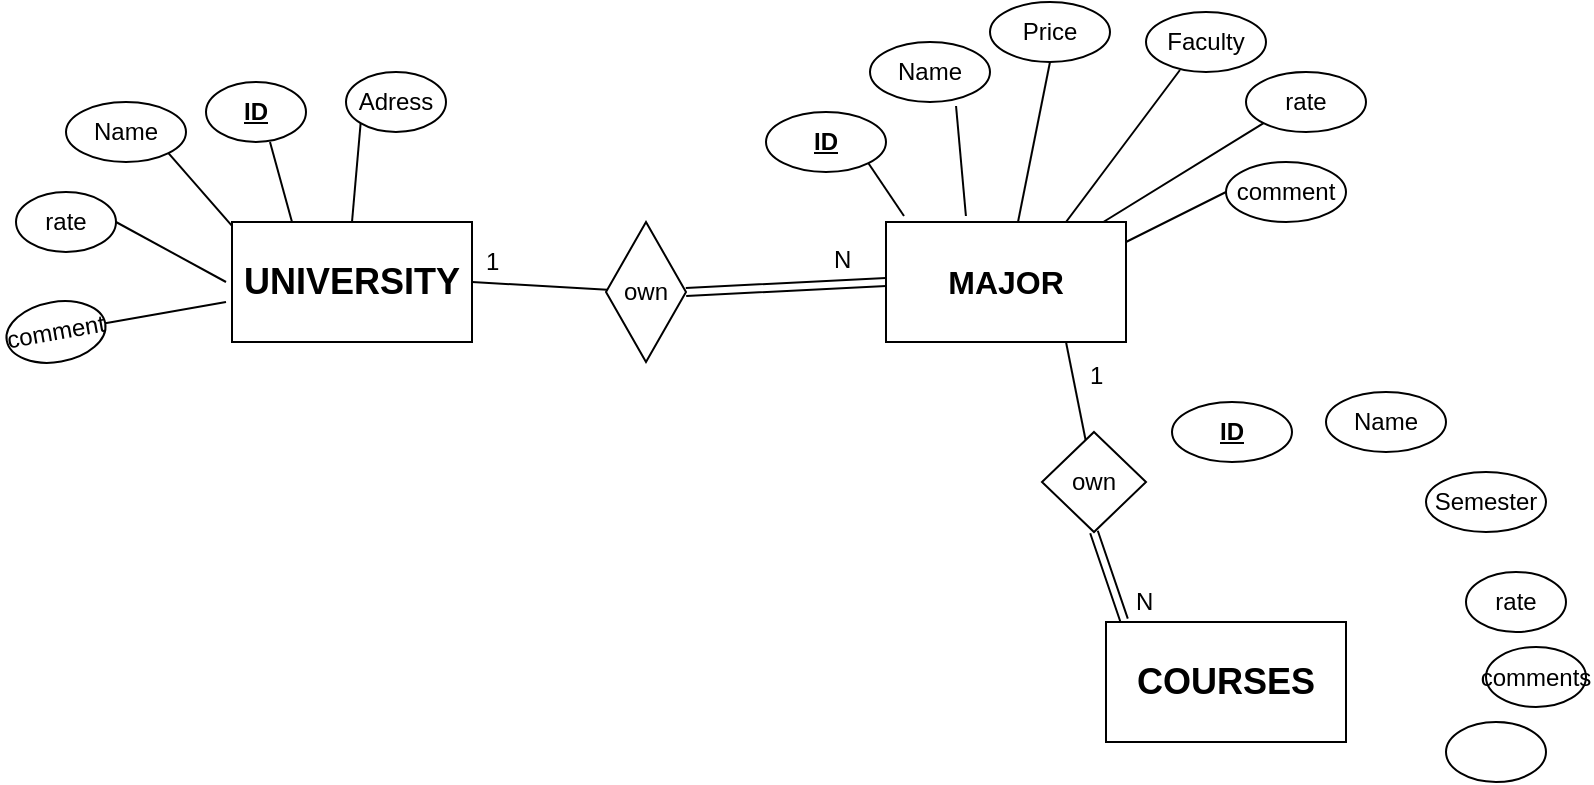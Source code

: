 <mxfile pages="1" version="11.2.8" type="github"><diagram id="ijWr5Q5TSFlggRzHRXla" name="Page-1"><mxGraphModel dx="854" dy="436" grid="1" gridSize="10" guides="1" tooltips="1" connect="1" arrows="1" fold="1" page="1" pageScale="1" pageWidth="827" pageHeight="1169" math="0" shadow="0"><root><mxCell id="0"/><mxCell id="1" parent="0"/><mxCell id="vDg2-cKgCwArfojbxyv1-2" value="&lt;b&gt;&lt;font style=&quot;font-size: 18px&quot;&gt;UNIVERSITY&lt;/font&gt;&lt;/b&gt;" style="rounded=0;whiteSpace=wrap;html=1;" vertex="1" parent="1"><mxGeometry x="233" y="210" width="120" height="60" as="geometry"/></mxCell><mxCell id="vDg2-cKgCwArfojbxyv1-3" value="&lt;font size=&quot;3&quot;&gt;&lt;b&gt;MAJOR&lt;/b&gt;&lt;/font&gt;" style="rounded=0;whiteSpace=wrap;html=1;" vertex="1" parent="1"><mxGeometry x="560" y="210" width="120" height="60" as="geometry"/></mxCell><mxCell id="vDg2-cKgCwArfojbxyv1-6" value="" style="endArrow=none;html=1;exitX=1;exitY=0.5;exitDx=0;exitDy=0;" edge="1" parent="1" source="vDg2-cKgCwArfojbxyv1-2" target="vDg2-cKgCwArfojbxyv1-7"><mxGeometry width="50" height="50" relative="1" as="geometry"><mxPoint x="230" y="340" as="sourcePoint"/><mxPoint x="420" y="240" as="targetPoint"/></mxGeometry></mxCell><mxCell id="vDg2-cKgCwArfojbxyv1-7" value="own" style="rhombus;whiteSpace=wrap;html=1;" vertex="1" parent="1"><mxGeometry x="420" y="210" width="40" height="70" as="geometry"/></mxCell><mxCell id="vDg2-cKgCwArfojbxyv1-9" value="Name" style="ellipse;whiteSpace=wrap;html=1;" vertex="1" parent="1"><mxGeometry x="150" y="150" width="60" height="30" as="geometry"/></mxCell><mxCell id="vDg2-cKgCwArfojbxyv1-10" value="Adress" style="ellipse;whiteSpace=wrap;html=1;" vertex="1" parent="1"><mxGeometry x="290" y="135" width="50" height="30" as="geometry"/></mxCell><mxCell id="vDg2-cKgCwArfojbxyv1-11" value="&lt;b&gt;&lt;u&gt;ID&lt;/u&gt;&lt;/b&gt;" style="ellipse;whiteSpace=wrap;html=1;" vertex="1" parent="1"><mxGeometry x="220" y="140" width="50" height="30" as="geometry"/></mxCell><mxCell id="vDg2-cKgCwArfojbxyv1-12" value="rate" style="ellipse;whiteSpace=wrap;html=1;" vertex="1" parent="1"><mxGeometry x="125" y="195" width="50" height="30" as="geometry"/></mxCell><mxCell id="vDg2-cKgCwArfojbxyv1-15" value="" style="endArrow=none;html=1;exitX=1;exitY=0.5;exitDx=0;exitDy=0;" edge="1" parent="1" source="vDg2-cKgCwArfojbxyv1-12"><mxGeometry width="50" height="50" relative="1" as="geometry"><mxPoint x="130" y="350" as="sourcePoint"/><mxPoint x="230" y="240" as="targetPoint"/></mxGeometry></mxCell><mxCell id="vDg2-cKgCwArfojbxyv1-16" value="" style="endArrow=none;html=1;entryX=0;entryY=0.033;entryDx=0;entryDy=0;entryPerimeter=0;exitX=1;exitY=1;exitDx=0;exitDy=0;" edge="1" parent="1" source="vDg2-cKgCwArfojbxyv1-9" target="vDg2-cKgCwArfojbxyv1-2"><mxGeometry width="50" height="50" relative="1" as="geometry"><mxPoint x="130" y="350" as="sourcePoint"/><mxPoint x="180" y="300" as="targetPoint"/></mxGeometry></mxCell><mxCell id="vDg2-cKgCwArfojbxyv1-17" value="" style="endArrow=none;html=1;entryX=0.64;entryY=1;entryDx=0;entryDy=0;entryPerimeter=0;exitX=0.25;exitY=0;exitDx=0;exitDy=0;" edge="1" parent="1" source="vDg2-cKgCwArfojbxyv1-2" target="vDg2-cKgCwArfojbxyv1-11"><mxGeometry width="50" height="50" relative="1" as="geometry"><mxPoint x="130" y="420" as="sourcePoint"/><mxPoint x="180" y="370" as="targetPoint"/></mxGeometry></mxCell><mxCell id="vDg2-cKgCwArfojbxyv1-18" value="" style="endArrow=none;html=1;entryX=0;entryY=1;entryDx=0;entryDy=0;exitX=0.5;exitY=0;exitDx=0;exitDy=0;" edge="1" parent="1" source="vDg2-cKgCwArfojbxyv1-2" target="vDg2-cKgCwArfojbxyv1-10"><mxGeometry width="50" height="50" relative="1" as="geometry"><mxPoint x="130" y="490" as="sourcePoint"/><mxPoint x="180" y="440" as="targetPoint"/></mxGeometry></mxCell><mxCell id="vDg2-cKgCwArfojbxyv1-19" value="comment" style="ellipse;whiteSpace=wrap;html=1;rotation=-10;" vertex="1" parent="1"><mxGeometry x="120" y="250" width="50" height="30" as="geometry"/></mxCell><mxCell id="vDg2-cKgCwArfojbxyv1-20" value="" style="endArrow=none;html=1;exitX=1;exitY=0.5;exitDx=0;exitDy=0;" edge="1" parent="1" source="vDg2-cKgCwArfojbxyv1-19"><mxGeometry width="50" height="50" relative="1" as="geometry"><mxPoint x="120" y="360" as="sourcePoint"/><mxPoint x="230" y="250" as="targetPoint"/></mxGeometry></mxCell><mxCell id="vDg2-cKgCwArfojbxyv1-21" value="" style="shape=link;html=1;entryX=0;entryY=0.5;entryDx=0;entryDy=0;exitX=1;exitY=0.5;exitDx=0;exitDy=0;" edge="1" parent="1" source="vDg2-cKgCwArfojbxyv1-7" target="vDg2-cKgCwArfojbxyv1-3"><mxGeometry width="50" height="50" relative="1" as="geometry"><mxPoint x="120" y="360" as="sourcePoint"/><mxPoint x="170" y="310" as="targetPoint"/></mxGeometry></mxCell><mxCell id="vDg2-cKgCwArfojbxyv1-22" value="1" style="text;html=1;resizable=0;points=[];autosize=1;align=left;verticalAlign=top;spacingTop=-4;" vertex="1" parent="1"><mxGeometry x="358" y="220" width="20" height="20" as="geometry"/></mxCell><mxCell id="vDg2-cKgCwArfojbxyv1-23" value="N" style="text;html=1;resizable=0;points=[];autosize=1;align=left;verticalAlign=top;spacingTop=-4;" vertex="1" parent="1"><mxGeometry x="532" y="219" width="20" height="20" as="geometry"/></mxCell><mxCell id="vDg2-cKgCwArfojbxyv1-24" value="&lt;u&gt;&lt;b&gt;ID&lt;/b&gt;&lt;/u&gt;" style="ellipse;whiteSpace=wrap;html=1;" vertex="1" parent="1"><mxGeometry x="500" y="155" width="60" height="30" as="geometry"/></mxCell><mxCell id="vDg2-cKgCwArfojbxyv1-25" value="Name" style="ellipse;whiteSpace=wrap;html=1;" vertex="1" parent="1"><mxGeometry x="552" y="120" width="60" height="30" as="geometry"/></mxCell><mxCell id="vDg2-cKgCwArfojbxyv1-26" value="Faculty" style="ellipse;whiteSpace=wrap;html=1;" vertex="1" parent="1"><mxGeometry x="690" y="105" width="60" height="30" as="geometry"/></mxCell><mxCell id="vDg2-cKgCwArfojbxyv1-27" value="Price" style="ellipse;whiteSpace=wrap;html=1;" vertex="1" parent="1"><mxGeometry x="612" y="100" width="60" height="30" as="geometry"/></mxCell><mxCell id="vDg2-cKgCwArfojbxyv1-28" value="rate" style="ellipse;whiteSpace=wrap;html=1;" vertex="1" parent="1"><mxGeometry x="740" y="135" width="60" height="30" as="geometry"/></mxCell><mxCell id="vDg2-cKgCwArfojbxyv1-30" value="comment" style="ellipse;whiteSpace=wrap;html=1;" vertex="1" parent="1"><mxGeometry x="730" y="180" width="60" height="30" as="geometry"/></mxCell><mxCell id="vDg2-cKgCwArfojbxyv1-34" value="" style="endArrow=none;html=1;entryX=0.075;entryY=-0.05;entryDx=0;entryDy=0;entryPerimeter=0;exitX=1;exitY=1;exitDx=0;exitDy=0;" edge="1" parent="1" source="vDg2-cKgCwArfojbxyv1-24" target="vDg2-cKgCwArfojbxyv1-3"><mxGeometry width="50" height="50" relative="1" as="geometry"><mxPoint x="120" y="370" as="sourcePoint"/><mxPoint x="170" y="320" as="targetPoint"/></mxGeometry></mxCell><mxCell id="vDg2-cKgCwArfojbxyv1-35" value="" style="endArrow=none;html=1;entryX=0.717;entryY=1.067;entryDx=0;entryDy=0;entryPerimeter=0;exitX=0.333;exitY=-0.05;exitDx=0;exitDy=0;exitPerimeter=0;" edge="1" parent="1" source="vDg2-cKgCwArfojbxyv1-3" target="vDg2-cKgCwArfojbxyv1-25"><mxGeometry width="50" height="50" relative="1" as="geometry"><mxPoint x="120" y="440" as="sourcePoint"/><mxPoint x="170" y="390" as="targetPoint"/></mxGeometry></mxCell><mxCell id="vDg2-cKgCwArfojbxyv1-36" value="" style="endArrow=none;html=1;entryX=0;entryY=0.5;entryDx=0;entryDy=0;" edge="1" parent="1" target="vDg2-cKgCwArfojbxyv1-30"><mxGeometry width="50" height="50" relative="1" as="geometry"><mxPoint x="680" y="220" as="sourcePoint"/><mxPoint x="170" y="460" as="targetPoint"/></mxGeometry></mxCell><mxCell id="vDg2-cKgCwArfojbxyv1-37" value="" style="endArrow=none;html=1;exitX=0.5;exitY=1;exitDx=0;exitDy=0;" edge="1" parent="1" source="vDg2-cKgCwArfojbxyv1-27" target="vDg2-cKgCwArfojbxyv1-3"><mxGeometry width="50" height="50" relative="1" as="geometry"><mxPoint x="510" y="320" as="sourcePoint"/><mxPoint x="720" y="300" as="targetPoint"/></mxGeometry></mxCell><mxCell id="vDg2-cKgCwArfojbxyv1-38" value="" style="endArrow=none;html=1;entryX=0;entryY=1;entryDx=0;entryDy=0;" edge="1" parent="1" source="vDg2-cKgCwArfojbxyv1-3" target="vDg2-cKgCwArfojbxyv1-28"><mxGeometry width="50" height="50" relative="1" as="geometry"><mxPoint x="120" y="360" as="sourcePoint"/><mxPoint x="170" y="310" as="targetPoint"/></mxGeometry></mxCell><mxCell id="vDg2-cKgCwArfojbxyv1-39" value="" style="endArrow=none;html=1;entryX=0.283;entryY=0.967;entryDx=0;entryDy=0;entryPerimeter=0;exitX=0.75;exitY=0;exitDx=0;exitDy=0;" edge="1" parent="1" source="vDg2-cKgCwArfojbxyv1-3" target="vDg2-cKgCwArfojbxyv1-26"><mxGeometry width="50" height="50" relative="1" as="geometry"><mxPoint x="120" y="430" as="sourcePoint"/><mxPoint x="170" y="380" as="targetPoint"/></mxGeometry></mxCell><mxCell id="vDg2-cKgCwArfojbxyv1-40" value="&lt;b&gt;&lt;font style=&quot;font-size: 18px&quot;&gt;COURSES&lt;/font&gt;&lt;/b&gt;" style="rounded=0;whiteSpace=wrap;html=1;" vertex="1" parent="1"><mxGeometry x="670" y="410" width="120" height="60" as="geometry"/></mxCell><mxCell id="vDg2-cKgCwArfojbxyv1-41" value="" style="endArrow=none;html=1;entryX=0.75;entryY=1;entryDx=0;entryDy=0;" edge="1" parent="1" target="vDg2-cKgCwArfojbxyv1-3"><mxGeometry width="50" height="50" relative="1" as="geometry"><mxPoint x="660" y="320" as="sourcePoint"/><mxPoint x="220" y="490" as="targetPoint"/></mxGeometry></mxCell><mxCell id="vDg2-cKgCwArfojbxyv1-42" value="own" style="rhombus;whiteSpace=wrap;html=1;" vertex="1" parent="1"><mxGeometry x="638" y="315" width="52" height="50" as="geometry"/></mxCell><mxCell id="vDg2-cKgCwArfojbxyv1-43" value="" style="shape=link;html=1;entryX=0.5;entryY=1;entryDx=0;entryDy=0;exitX=0.075;exitY=-0.017;exitDx=0;exitDy=0;exitPerimeter=0;" edge="1" parent="1" source="vDg2-cKgCwArfojbxyv1-40" target="vDg2-cKgCwArfojbxyv1-42"><mxGeometry width="50" height="50" relative="1" as="geometry"><mxPoint x="170" y="540" as="sourcePoint"/><mxPoint x="220" y="490" as="targetPoint"/></mxGeometry></mxCell><mxCell id="vDg2-cKgCwArfojbxyv1-44" value="N" style="text;html=1;resizable=0;points=[];autosize=1;align=left;verticalAlign=top;spacingTop=-4;" vertex="1" parent="1"><mxGeometry x="683" y="390" width="20" height="20" as="geometry"/></mxCell><mxCell id="vDg2-cKgCwArfojbxyv1-45" value="1" style="text;html=1;resizable=0;points=[];autosize=1;align=left;verticalAlign=top;spacingTop=-4;" vertex="1" parent="1"><mxGeometry x="660" y="277" width="20" height="20" as="geometry"/></mxCell><mxCell id="vDg2-cKgCwArfojbxyv1-46" value="Semester" style="ellipse;whiteSpace=wrap;html=1;" vertex="1" parent="1"><mxGeometry x="830" y="335" width="60" height="30" as="geometry"/></mxCell><mxCell id="vDg2-cKgCwArfojbxyv1-47" value="Name" style="ellipse;whiteSpace=wrap;html=1;" vertex="1" parent="1"><mxGeometry x="780" y="295" width="60" height="30" as="geometry"/></mxCell><mxCell id="vDg2-cKgCwArfojbxyv1-48" value="&lt;u&gt;&lt;b&gt;ID&lt;/b&gt;&lt;/u&gt;" style="ellipse;whiteSpace=wrap;html=1;" vertex="1" parent="1"><mxGeometry x="703" y="300" width="60" height="30" as="geometry"/></mxCell><mxCell id="vDg2-cKgCwArfojbxyv1-49" value="rate" style="ellipse;whiteSpace=wrap;html=1;direction=west;" vertex="1" parent="1"><mxGeometry x="850" y="385" width="50" height="30" as="geometry"/></mxCell><mxCell id="vDg2-cKgCwArfojbxyv1-50" value="comments" style="ellipse;whiteSpace=wrap;html=1;direction=west;" vertex="1" parent="1"><mxGeometry x="860" y="422.5" width="50" height="30" as="geometry"/></mxCell><mxCell id="vDg2-cKgCwArfojbxyv1-51" value="" style="ellipse;whiteSpace=wrap;html=1;direction=west;" vertex="1" parent="1"><mxGeometry x="840" y="460" width="50" height="30" as="geometry"/></mxCell></root></mxGraphModel></diagram></mxfile>
